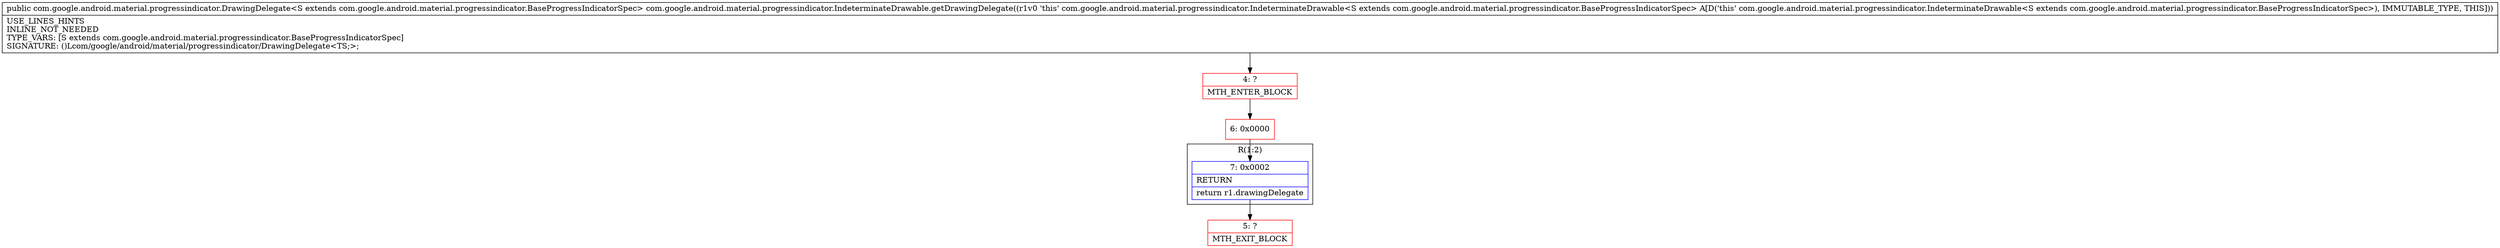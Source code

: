 digraph "CFG forcom.google.android.material.progressindicator.IndeterminateDrawable.getDrawingDelegate()Lcom\/google\/android\/material\/progressindicator\/DrawingDelegate;" {
subgraph cluster_Region_229918059 {
label = "R(1:2)";
node [shape=record,color=blue];
Node_7 [shape=record,label="{7\:\ 0x0002|RETURN\l|return r1.drawingDelegate\l}"];
}
Node_4 [shape=record,color=red,label="{4\:\ ?|MTH_ENTER_BLOCK\l}"];
Node_6 [shape=record,color=red,label="{6\:\ 0x0000}"];
Node_5 [shape=record,color=red,label="{5\:\ ?|MTH_EXIT_BLOCK\l}"];
MethodNode[shape=record,label="{public com.google.android.material.progressindicator.DrawingDelegate\<S extends com.google.android.material.progressindicator.BaseProgressIndicatorSpec\> com.google.android.material.progressindicator.IndeterminateDrawable.getDrawingDelegate((r1v0 'this' com.google.android.material.progressindicator.IndeterminateDrawable\<S extends com.google.android.material.progressindicator.BaseProgressIndicatorSpec\> A[D('this' com.google.android.material.progressindicator.IndeterminateDrawable\<S extends com.google.android.material.progressindicator.BaseProgressIndicatorSpec\>), IMMUTABLE_TYPE, THIS]))  | USE_LINES_HINTS\lINLINE_NOT_NEEDED\lTYPE_VARS: [S extends com.google.android.material.progressindicator.BaseProgressIndicatorSpec]\lSIGNATURE: ()Lcom\/google\/android\/material\/progressindicator\/DrawingDelegate\<TS;\>;\l}"];
MethodNode -> Node_4;Node_7 -> Node_5;
Node_4 -> Node_6;
Node_6 -> Node_7;
}

